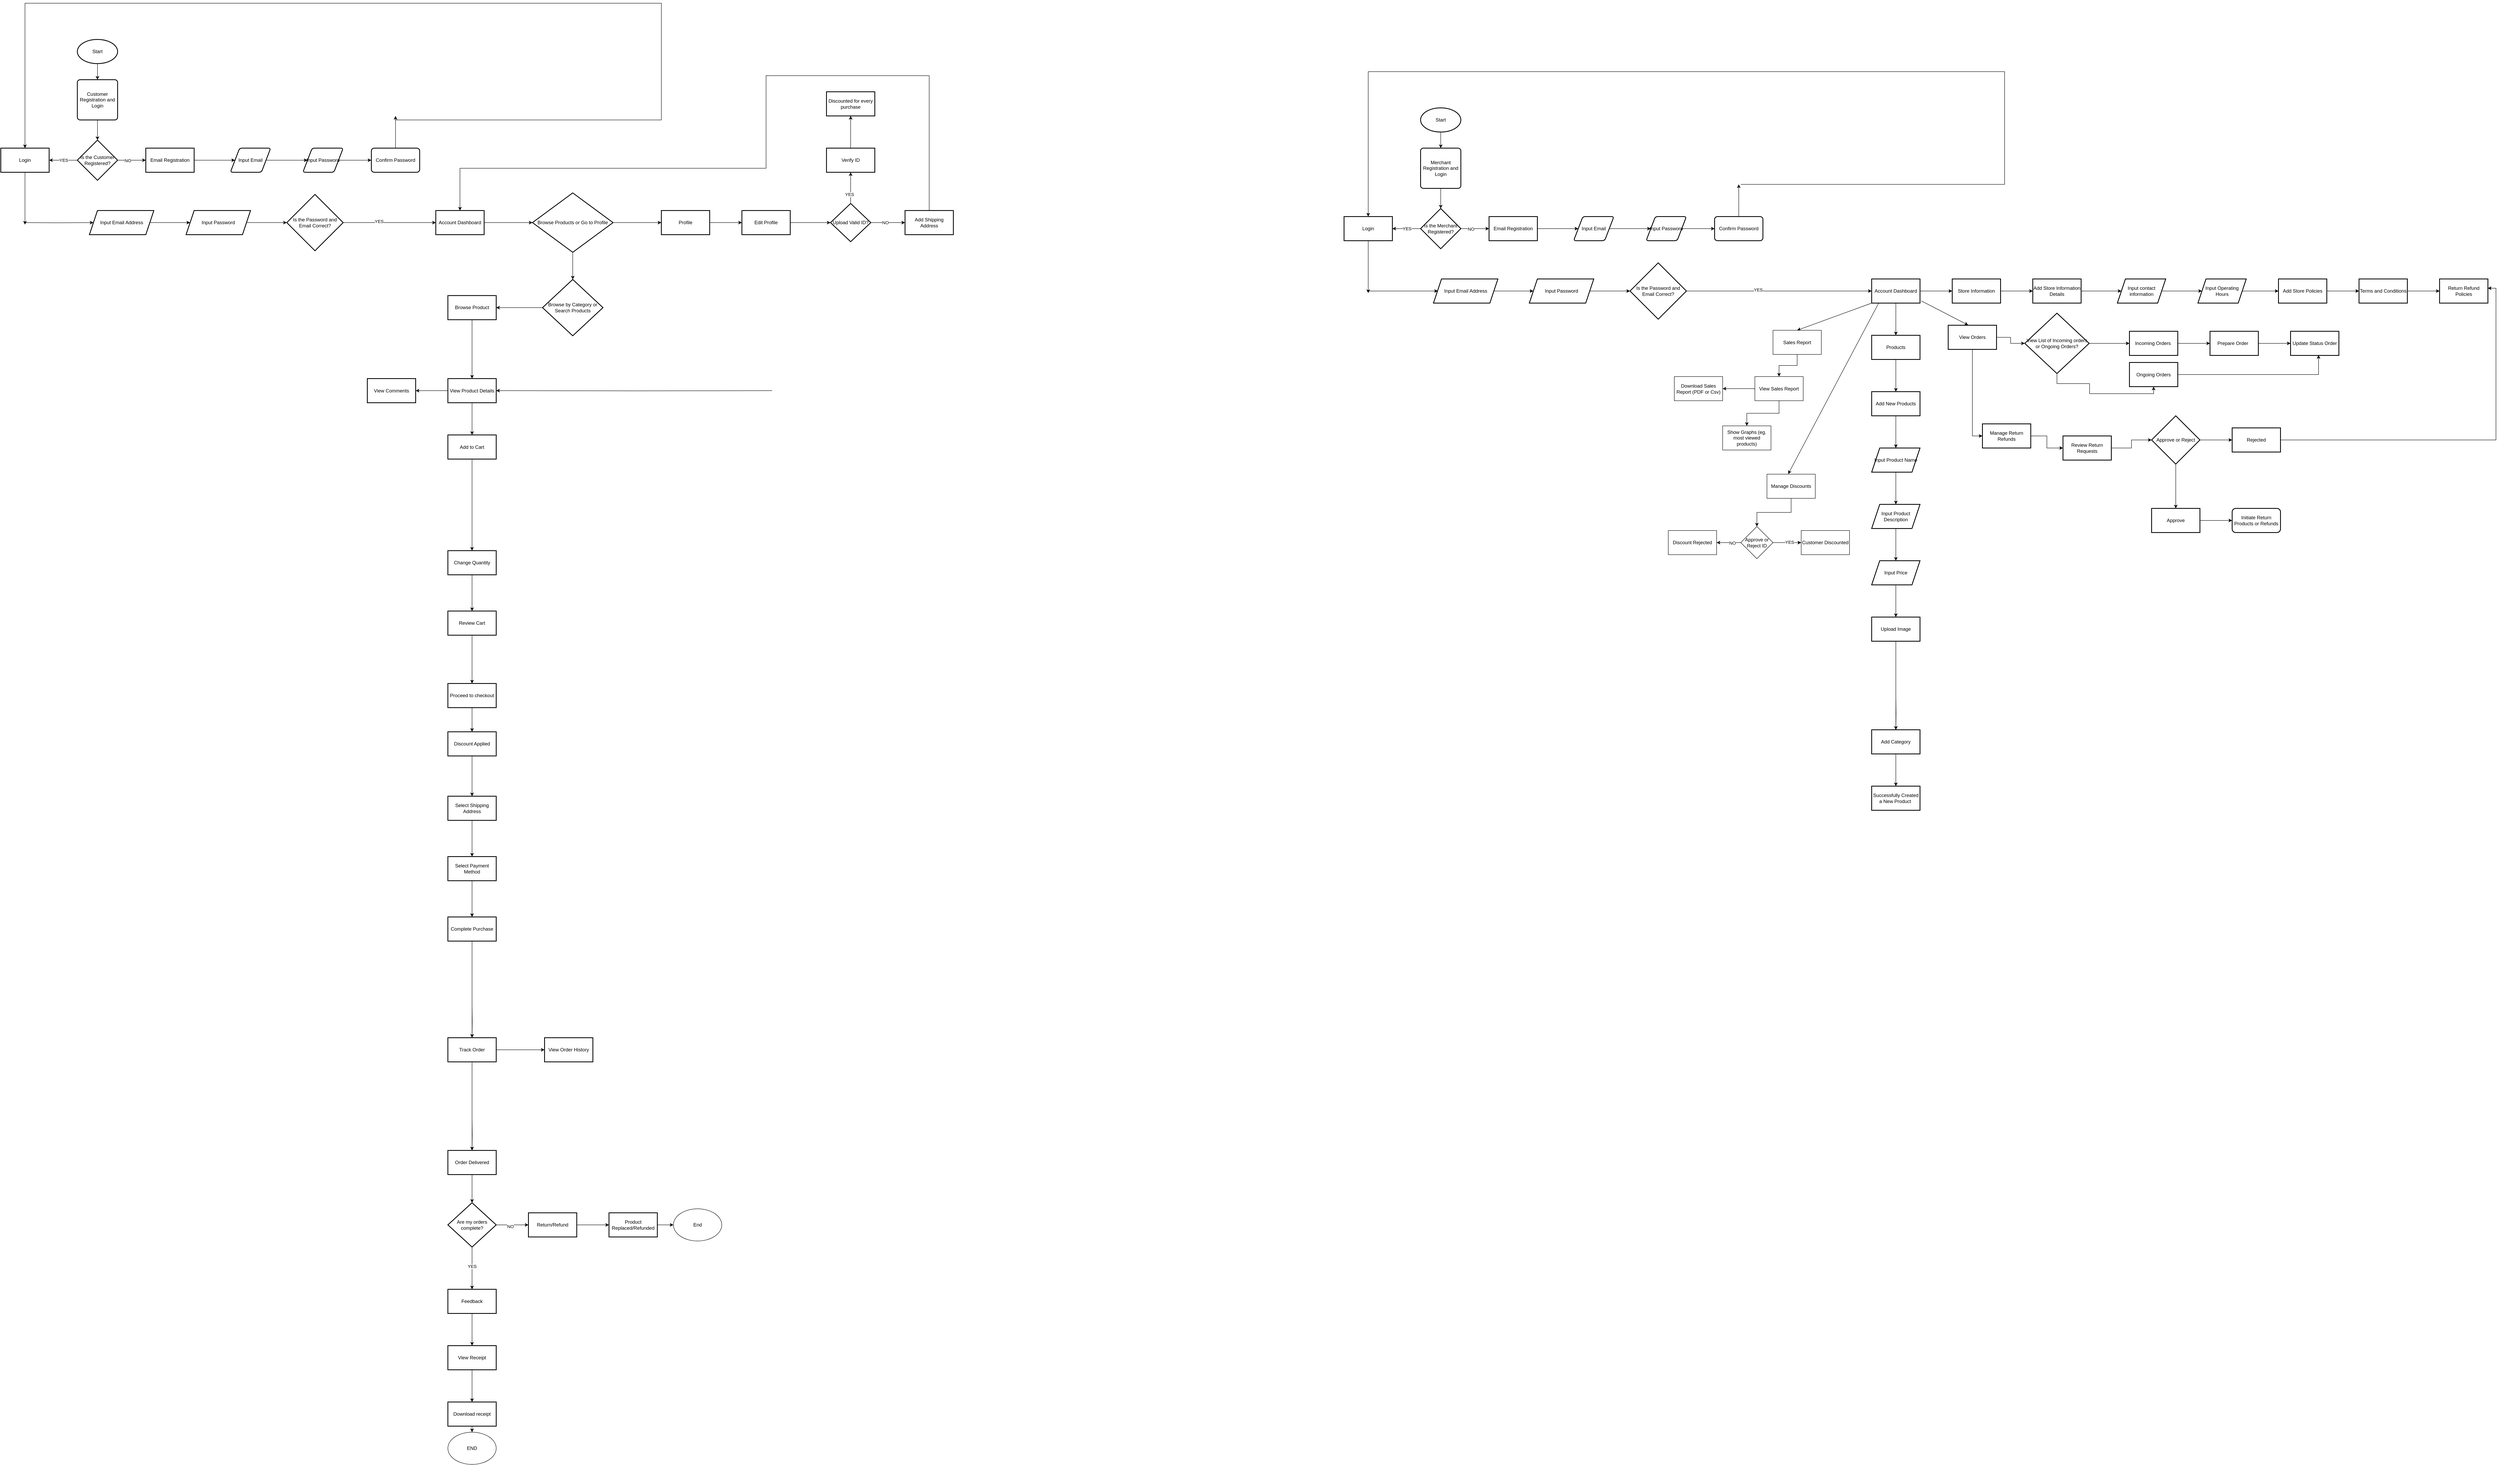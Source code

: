 <mxfile>
    <diagram name="Page-1" id="QvhmWDUnzijZAXbM7_TB">
        <mxGraphModel dx="704" dy="491" grid="1" gridSize="10" guides="1" tooltips="1" connect="1" arrows="1" fold="1" page="1" pageScale="1" pageWidth="850" pageHeight="1100" math="0" shadow="0">
            <root>
                <mxCell id="0"/>
                <mxCell id="1" parent="0"/>
                <mxCell id="vFlg7M4hYeE5aYaz60vm-236" value="Start" style="strokeWidth=2;html=1;shape=mxgraph.flowchart.start_1;whiteSpace=wrap;" parent="1" vertex="1">
                    <mxGeometry x="370" y="220" width="100" height="60" as="geometry"/>
                </mxCell>
                <mxCell id="vFlg7M4hYeE5aYaz60vm-237" value="" style="endArrow=classic;html=1;rounded=0;exitX=0.5;exitY=1;exitDx=0;exitDy=0;exitPerimeter=0;entryX=0.5;entryY=0;entryDx=0;entryDy=0;" parent="1" source="vFlg7M4hYeE5aYaz60vm-236" target="vFlg7M4hYeE5aYaz60vm-239" edge="1">
                    <mxGeometry width="50" height="50" relative="1" as="geometry">
                        <mxPoint x="400" y="370" as="sourcePoint"/>
                        <mxPoint x="420" y="320" as="targetPoint"/>
                    </mxGeometry>
                </mxCell>
                <mxCell id="vFlg7M4hYeE5aYaz60vm-238" style="edgeStyle=orthogonalEdgeStyle;rounded=0;orthogonalLoop=1;jettySize=auto;html=1;exitX=0.5;exitY=1;exitDx=0;exitDy=0;" parent="1" source="vFlg7M4hYeE5aYaz60vm-239" target="vFlg7M4hYeE5aYaz60vm-244" edge="1">
                    <mxGeometry relative="1" as="geometry">
                        <mxPoint x="420.258" y="480" as="targetPoint"/>
                    </mxGeometry>
                </mxCell>
                <mxCell id="vFlg7M4hYeE5aYaz60vm-239" value="Customer Registration and Login" style="rounded=1;whiteSpace=wrap;html=1;absoluteArcSize=1;arcSize=14;strokeWidth=2;" parent="1" vertex="1">
                    <mxGeometry x="370" y="320" width="100" height="100" as="geometry"/>
                </mxCell>
                <mxCell id="vFlg7M4hYeE5aYaz60vm-240" value="" style="edgeStyle=orthogonalEdgeStyle;rounded=0;orthogonalLoop=1;jettySize=auto;html=1;" parent="1" source="vFlg7M4hYeE5aYaz60vm-244" target="vFlg7M4hYeE5aYaz60vm-246" edge="1">
                    <mxGeometry relative="1" as="geometry"/>
                </mxCell>
                <mxCell id="vFlg7M4hYeE5aYaz60vm-241" value="NO" style="edgeLabel;html=1;align=center;verticalAlign=middle;resizable=0;points=[];" parent="vFlg7M4hYeE5aYaz60vm-240" vertex="1" connectable="0">
                    <mxGeometry x="-0.282" y="-1" relative="1" as="geometry">
                        <mxPoint as="offset"/>
                    </mxGeometry>
                </mxCell>
                <mxCell id="vFlg7M4hYeE5aYaz60vm-242" value="" style="edgeStyle=orthogonalEdgeStyle;rounded=0;orthogonalLoop=1;jettySize=auto;html=1;" parent="1" source="vFlg7M4hYeE5aYaz60vm-244" target="vFlg7M4hYeE5aYaz60vm-260" edge="1">
                    <mxGeometry relative="1" as="geometry"/>
                </mxCell>
                <mxCell id="vFlg7M4hYeE5aYaz60vm-243" value="YES" style="edgeLabel;html=1;align=center;verticalAlign=middle;resizable=0;points=[];" parent="vFlg7M4hYeE5aYaz60vm-242" vertex="1" connectable="0">
                    <mxGeometry x="-0.011" relative="1" as="geometry">
                        <mxPoint as="offset"/>
                    </mxGeometry>
                </mxCell>
                <mxCell id="vFlg7M4hYeE5aYaz60vm-244" value="Is the Customer Registered?" style="strokeWidth=2;html=1;shape=mxgraph.flowchart.decision;whiteSpace=wrap;" parent="1" vertex="1">
                    <mxGeometry x="369.998" y="470" width="100" height="100" as="geometry"/>
                </mxCell>
                <mxCell id="vFlg7M4hYeE5aYaz60vm-245" style="edgeStyle=orthogonalEdgeStyle;rounded=0;orthogonalLoop=1;jettySize=auto;html=1;" parent="1" source="vFlg7M4hYeE5aYaz60vm-246" target="vFlg7M4hYeE5aYaz60vm-248" edge="1">
                    <mxGeometry relative="1" as="geometry">
                        <mxPoint x="710" y="520" as="targetPoint"/>
                    </mxGeometry>
                </mxCell>
                <mxCell id="vFlg7M4hYeE5aYaz60vm-246" value="Email Registration" style="whiteSpace=wrap;html=1;strokeWidth=2;" parent="1" vertex="1">
                    <mxGeometry x="539.998" y="490" width="120" height="60" as="geometry"/>
                </mxCell>
                <mxCell id="vFlg7M4hYeE5aYaz60vm-247" value="" style="edgeStyle=orthogonalEdgeStyle;rounded=0;orthogonalLoop=1;jettySize=auto;html=1;" parent="1" source="vFlg7M4hYeE5aYaz60vm-248" target="vFlg7M4hYeE5aYaz60vm-250" edge="1">
                    <mxGeometry relative="1" as="geometry"/>
                </mxCell>
                <mxCell id="vFlg7M4hYeE5aYaz60vm-248" value="Input Email" style="shape=parallelogram;html=1;strokeWidth=2;perimeter=parallelogramPerimeter;whiteSpace=wrap;rounded=1;arcSize=12;size=0.23;" parent="1" vertex="1">
                    <mxGeometry x="750" y="490" width="100" height="60" as="geometry"/>
                </mxCell>
                <mxCell id="vFlg7M4hYeE5aYaz60vm-249" value="" style="edgeStyle=orthogonalEdgeStyle;rounded=0;orthogonalLoop=1;jettySize=auto;html=1;" parent="1" source="vFlg7M4hYeE5aYaz60vm-250" target="vFlg7M4hYeE5aYaz60vm-252" edge="1">
                    <mxGeometry relative="1" as="geometry"/>
                </mxCell>
                <mxCell id="vFlg7M4hYeE5aYaz60vm-250" value="Input Password" style="shape=parallelogram;html=1;strokeWidth=2;perimeter=parallelogramPerimeter;whiteSpace=wrap;rounded=1;arcSize=12;size=0.23;" parent="1" vertex="1">
                    <mxGeometry x="930" y="490" width="100" height="60" as="geometry"/>
                </mxCell>
                <mxCell id="vFlg7M4hYeE5aYaz60vm-251" value="" style="edgeStyle=orthogonalEdgeStyle;rounded=0;orthogonalLoop=1;jettySize=auto;html=1;" parent="1" source="vFlg7M4hYeE5aYaz60vm-252" edge="1">
                    <mxGeometry relative="1" as="geometry">
                        <mxPoint x="1160" y="410" as="targetPoint"/>
                    </mxGeometry>
                </mxCell>
                <mxCell id="vFlg7M4hYeE5aYaz60vm-252" value="Confirm Password" style="whiteSpace=wrap;html=1;strokeWidth=2;rounded=1;arcSize=12;" parent="1" vertex="1">
                    <mxGeometry x="1100" y="490" width="120" height="60" as="geometry"/>
                </mxCell>
                <mxCell id="vFlg7M4hYeE5aYaz60vm-253" value="" style="edgeStyle=orthogonalEdgeStyle;rounded=0;orthogonalLoop=1;jettySize=auto;html=1;" parent="1" target="vFlg7M4hYeE5aYaz60vm-256" edge="1">
                    <mxGeometry relative="1" as="geometry">
                        <mxPoint x="1220" y="380" as="sourcePoint"/>
                    </mxGeometry>
                </mxCell>
                <mxCell id="vFlg7M4hYeE5aYaz60vm-255" value="" style="edgeStyle=orthogonalEdgeStyle;rounded=0;orthogonalLoop=1;jettySize=auto;html=1;" parent="1" target="vFlg7M4hYeE5aYaz60vm-258" edge="1">
                    <mxGeometry relative="1" as="geometry">
                        <mxPoint x="1420" y="380" as="sourcePoint"/>
                    </mxGeometry>
                </mxCell>
                <mxCell id="vFlg7M4hYeE5aYaz60vm-257" value="" style="edgeStyle=orthogonalEdgeStyle;rounded=0;orthogonalLoop=1;jettySize=auto;html=1;" parent="1" target="vFlg7M4hYeE5aYaz60vm-262" edge="1">
                    <mxGeometry relative="1" as="geometry">
                        <mxPoint x="1650" y="380" as="sourcePoint"/>
                    </mxGeometry>
                </mxCell>
                <mxCell id="vFlg7M4hYeE5aYaz60vm-259" value="" style="edgeStyle=orthogonalEdgeStyle;rounded=0;orthogonalLoop=1;jettySize=auto;html=1;" parent="1" source="vFlg7M4hYeE5aYaz60vm-260" edge="1">
                    <mxGeometry relative="1" as="geometry">
                        <mxPoint x="240" y="680" as="targetPoint"/>
                    </mxGeometry>
                </mxCell>
                <mxCell id="vFlg7M4hYeE5aYaz60vm-260" value="Login" style="whiteSpace=wrap;html=1;strokeWidth=2;" parent="1" vertex="1">
                    <mxGeometry x="179.998" y="490" width="120" height="60" as="geometry"/>
                </mxCell>
                <mxCell id="vFlg7M4hYeE5aYaz60vm-261" style="edgeStyle=orthogonalEdgeStyle;rounded=0;orthogonalLoop=1;jettySize=auto;html=1;" parent="1" target="vFlg7M4hYeE5aYaz60vm-260" edge="1">
                    <mxGeometry relative="1" as="geometry">
                        <Array as="points">
                            <mxPoint x="1820" y="130"/>
                            <mxPoint x="240" y="130"/>
                        </Array>
                        <mxPoint x="1160" y="420" as="sourcePoint"/>
                    </mxGeometry>
                </mxCell>
                <mxCell id="vFlg7M4hYeE5aYaz60vm-263" value="" style="edgeStyle=orthogonalEdgeStyle;rounded=0;orthogonalLoop=1;jettySize=auto;html=1;" parent="1" target="vFlg7M4hYeE5aYaz60vm-269" edge="1">
                    <mxGeometry relative="1" as="geometry">
                        <mxPoint x="240" y="675" as="sourcePoint"/>
                    </mxGeometry>
                </mxCell>
                <mxCell id="vFlg7M4hYeE5aYaz60vm-268" value="" style="edgeStyle=orthogonalEdgeStyle;rounded=0;orthogonalLoop=1;jettySize=auto;html=1;" parent="1" source="vFlg7M4hYeE5aYaz60vm-269" target="vFlg7M4hYeE5aYaz60vm-271" edge="1">
                    <mxGeometry relative="1" as="geometry"/>
                </mxCell>
                <mxCell id="vFlg7M4hYeE5aYaz60vm-269" value="Input Email Address" style="shape=parallelogram;perimeter=parallelogramPerimeter;whiteSpace=wrap;html=1;fixedSize=1;strokeWidth=2;" parent="1" vertex="1">
                    <mxGeometry x="400" y="645" width="160" height="60" as="geometry"/>
                </mxCell>
                <mxCell id="vFlg7M4hYeE5aYaz60vm-270" value="" style="edgeStyle=orthogonalEdgeStyle;rounded=0;orthogonalLoop=1;jettySize=auto;html=1;" parent="1" source="vFlg7M4hYeE5aYaz60vm-271" target="vFlg7M4hYeE5aYaz60vm-276" edge="1">
                    <mxGeometry relative="1" as="geometry"/>
                </mxCell>
                <mxCell id="vFlg7M4hYeE5aYaz60vm-271" value="Input Password" style="shape=parallelogram;perimeter=parallelogramPerimeter;whiteSpace=wrap;html=1;fixedSize=1;strokeWidth=2;" parent="1" vertex="1">
                    <mxGeometry x="640" y="645" width="160" height="60" as="geometry"/>
                </mxCell>
                <mxCell id="vFlg7M4hYeE5aYaz60vm-272" value="" style="edgeStyle=orthogonalEdgeStyle;rounded=0;orthogonalLoop=1;jettySize=auto;html=1;" parent="1" source="vFlg7M4hYeE5aYaz60vm-276" target="vFlg7M4hYeE5aYaz60vm-278" edge="1">
                    <mxGeometry relative="1" as="geometry"/>
                </mxCell>
                <mxCell id="vFlg7M4hYeE5aYaz60vm-273" value="YES" style="edgeLabel;html=1;align=center;verticalAlign=middle;resizable=0;points=[];" parent="vFlg7M4hYeE5aYaz60vm-272" vertex="1" connectable="0">
                    <mxGeometry x="-0.227" y="3" relative="1" as="geometry">
                        <mxPoint as="offset"/>
                    </mxGeometry>
                </mxCell>
                <mxCell id="vFlg7M4hYeE5aYaz60vm-276" value="Is the Password and Email Correct?" style="rhombus;whiteSpace=wrap;html=1;strokeWidth=2;" parent="1" vertex="1">
                    <mxGeometry x="890" y="605" width="140" height="140" as="geometry"/>
                </mxCell>
                <mxCell id="vFlg7M4hYeE5aYaz60vm-277" value="" style="edgeStyle=orthogonalEdgeStyle;rounded=0;orthogonalLoop=1;jettySize=auto;html=1;" parent="1" source="vFlg7M4hYeE5aYaz60vm-278" target="vFlg7M4hYeE5aYaz60vm-297" edge="1">
                    <mxGeometry relative="1" as="geometry"/>
                </mxCell>
                <mxCell id="vFlg7M4hYeE5aYaz60vm-278" value="Account Dashboard" style="whiteSpace=wrap;html=1;strokeWidth=2;" parent="1" vertex="1">
                    <mxGeometry x="1260" y="645" width="120" height="60" as="geometry"/>
                </mxCell>
                <mxCell id="vFlg7M4hYeE5aYaz60vm-295" value="" style="edgeStyle=orthogonalEdgeStyle;rounded=0;orthogonalLoop=1;jettySize=auto;html=1;" parent="1" source="vFlg7M4hYeE5aYaz60vm-297" target="vFlg7M4hYeE5aYaz60vm-299" edge="1">
                    <mxGeometry relative="1" as="geometry"/>
                </mxCell>
                <mxCell id="vFlg7M4hYeE5aYaz60vm-296" value="" style="edgeStyle=orthogonalEdgeStyle;rounded=0;orthogonalLoop=1;jettySize=auto;html=1;" parent="1" source="vFlg7M4hYeE5aYaz60vm-297" target="vFlg7M4hYeE5aYaz60vm-305" edge="1">
                    <mxGeometry relative="1" as="geometry"/>
                </mxCell>
                <mxCell id="vFlg7M4hYeE5aYaz60vm-297" value="Browse Products or Go to Profile" style="rhombus;whiteSpace=wrap;html=1;strokeWidth=2;" parent="1" vertex="1">
                    <mxGeometry x="1500" y="601.25" width="200" height="147.5" as="geometry"/>
                </mxCell>
                <mxCell id="vFlg7M4hYeE5aYaz60vm-298" value="" style="edgeStyle=orthogonalEdgeStyle;rounded=0;orthogonalLoop=1;jettySize=auto;html=1;" parent="1" source="vFlg7M4hYeE5aYaz60vm-299" target="vFlg7M4hYeE5aYaz60vm-302" edge="1">
                    <mxGeometry relative="1" as="geometry"/>
                </mxCell>
                <mxCell id="vFlg7M4hYeE5aYaz60vm-299" value="Profile" style="whiteSpace=wrap;html=1;strokeWidth=2;" parent="1" vertex="1">
                    <mxGeometry x="1820" y="645" width="120" height="60" as="geometry"/>
                </mxCell>
                <mxCell id="vFlg7M4hYeE5aYaz60vm-300" style="edgeStyle=orthogonalEdgeStyle;rounded=0;orthogonalLoop=1;jettySize=auto;html=1;exitX=0.5;exitY=0;exitDx=0;exitDy=0;" parent="1" source="vFlg7M4hYeE5aYaz60vm-343" target="vFlg7M4hYeE5aYaz60vm-278" edge="1">
                    <mxGeometry relative="1" as="geometry">
                        <mxPoint x="2360" y="330" as="sourcePoint"/>
                        <Array as="points">
                            <mxPoint x="2485" y="310"/>
                            <mxPoint x="2080" y="310"/>
                            <mxPoint x="2080" y="540"/>
                            <mxPoint x="1320" y="540"/>
                        </Array>
                    </mxGeometry>
                </mxCell>
                <mxCell id="vFlg7M4hYeE5aYaz60vm-301" value="" style="edgeStyle=orthogonalEdgeStyle;rounded=0;orthogonalLoop=1;jettySize=auto;html=1;" parent="1" source="vFlg7M4hYeE5aYaz60vm-302" target="vFlg7M4hYeE5aYaz60vm-338" edge="1">
                    <mxGeometry relative="1" as="geometry"/>
                </mxCell>
                <mxCell id="vFlg7M4hYeE5aYaz60vm-302" value="Edit Profile" style="whiteSpace=wrap;html=1;strokeWidth=2;" parent="1" vertex="1">
                    <mxGeometry x="2020" y="645" width="120" height="60" as="geometry"/>
                </mxCell>
                <mxCell id="vFlg7M4hYeE5aYaz60vm-303" value="" style="edgeStyle=orthogonalEdgeStyle;rounded=0;orthogonalLoop=1;jettySize=auto;html=1;" parent="1" source="vFlg7M4hYeE5aYaz60vm-305" target="vFlg7M4hYeE5aYaz60vm-307" edge="1">
                    <mxGeometry relative="1" as="geometry"/>
                </mxCell>
                <mxCell id="vFlg7M4hYeE5aYaz60vm-305" value="Browse by Category or Search Products" style="rhombus;whiteSpace=wrap;html=1;strokeWidth=2;" parent="1" vertex="1">
                    <mxGeometry x="1525" y="816.25" width="150" height="140" as="geometry"/>
                </mxCell>
                <mxCell id="vFlg7M4hYeE5aYaz60vm-306" value="" style="edgeStyle=orthogonalEdgeStyle;rounded=0;orthogonalLoop=1;jettySize=auto;html=1;" parent="1" source="vFlg7M4hYeE5aYaz60vm-307" target="vFlg7M4hYeE5aYaz60vm-310" edge="1">
                    <mxGeometry relative="1" as="geometry"/>
                </mxCell>
                <mxCell id="vFlg7M4hYeE5aYaz60vm-307" value="Browse Product" style="whiteSpace=wrap;html=1;strokeWidth=2;" parent="1" vertex="1">
                    <mxGeometry x="1290" y="856.25" width="120" height="60" as="geometry"/>
                </mxCell>
                <mxCell id="vFlg7M4hYeE5aYaz60vm-308" value="" style="edgeStyle=orthogonalEdgeStyle;rounded=0;orthogonalLoop=1;jettySize=auto;html=1;" parent="1" source="vFlg7M4hYeE5aYaz60vm-310" target="vFlg7M4hYeE5aYaz60vm-319" edge="1">
                    <mxGeometry relative="1" as="geometry"/>
                </mxCell>
                <mxCell id="vFlg7M4hYeE5aYaz60vm-309" value="" style="edgeStyle=orthogonalEdgeStyle;rounded=0;orthogonalLoop=1;jettySize=auto;html=1;" parent="1" source="vFlg7M4hYeE5aYaz60vm-310" target="vFlg7M4hYeE5aYaz60vm-321" edge="1">
                    <mxGeometry relative="1" as="geometry"/>
                </mxCell>
                <mxCell id="vFlg7M4hYeE5aYaz60vm-310" value="View Product Details" style="whiteSpace=wrap;html=1;strokeWidth=2;" parent="1" vertex="1">
                    <mxGeometry x="1290" y="1062.51" width="120" height="60" as="geometry"/>
                </mxCell>
                <mxCell id="vFlg7M4hYeE5aYaz60vm-316" style="edgeStyle=orthogonalEdgeStyle;rounded=0;orthogonalLoop=1;jettySize=auto;html=1;" parent="1" target="vFlg7M4hYeE5aYaz60vm-310" edge="1">
                    <mxGeometry relative="1" as="geometry">
                        <mxPoint x="2095" y="1092.505" as="sourcePoint"/>
                    </mxGeometry>
                </mxCell>
                <mxCell id="vFlg7M4hYeE5aYaz60vm-319" value="View Comments" style="whiteSpace=wrap;html=1;strokeWidth=2;" parent="1" vertex="1">
                    <mxGeometry x="1090" y="1062.51" width="120" height="60" as="geometry"/>
                </mxCell>
                <mxCell id="vFlg7M4hYeE5aYaz60vm-320" value="" style="edgeStyle=orthogonalEdgeStyle;rounded=0;orthogonalLoop=1;jettySize=auto;html=1;entryX=0.5;entryY=0;entryDx=0;entryDy=0;" parent="1" source="vFlg7M4hYeE5aYaz60vm-321" target="vFlg7M4hYeE5aYaz60vm-325" edge="1">
                    <mxGeometry relative="1" as="geometry">
                        <mxPoint x="1350" y="1342.51" as="targetPoint"/>
                    </mxGeometry>
                </mxCell>
                <mxCell id="vFlg7M4hYeE5aYaz60vm-321" value="Add to Cart" style="whiteSpace=wrap;html=1;strokeWidth=2;" parent="1" vertex="1">
                    <mxGeometry x="1290" y="1202.51" width="120" height="60" as="geometry"/>
                </mxCell>
                <mxCell id="vFlg7M4hYeE5aYaz60vm-324" value="" style="edgeStyle=orthogonalEdgeStyle;rounded=0;orthogonalLoop=1;jettySize=auto;html=1;" parent="1" source="vFlg7M4hYeE5aYaz60vm-325" target="vFlg7M4hYeE5aYaz60vm-327" edge="1">
                    <mxGeometry relative="1" as="geometry"/>
                </mxCell>
                <mxCell id="vFlg7M4hYeE5aYaz60vm-325" value="Change Quantity" style="whiteSpace=wrap;html=1;strokeWidth=2;" parent="1" vertex="1">
                    <mxGeometry x="1290" y="1490" width="120" height="60" as="geometry"/>
                </mxCell>
                <mxCell id="vFlg7M4hYeE5aYaz60vm-326" value="" style="edgeStyle=orthogonalEdgeStyle;rounded=0;orthogonalLoop=1;jettySize=auto;html=1;" parent="1" source="vFlg7M4hYeE5aYaz60vm-327" target="vFlg7M4hYeE5aYaz60vm-329" edge="1">
                    <mxGeometry relative="1" as="geometry"/>
                </mxCell>
                <mxCell id="vFlg7M4hYeE5aYaz60vm-327" value="Review Cart" style="whiteSpace=wrap;html=1;strokeWidth=2;" parent="1" vertex="1">
                    <mxGeometry x="1290" y="1640" width="120" height="60" as="geometry"/>
                </mxCell>
                <mxCell id="vFlg7M4hYeE5aYaz60vm-328" value="" style="edgeStyle=orthogonalEdgeStyle;rounded=0;orthogonalLoop=1;jettySize=auto;html=1;" parent="1" source="vFlg7M4hYeE5aYaz60vm-329" target="vFlg7M4hYeE5aYaz60vm-346" edge="1">
                    <mxGeometry relative="1" as="geometry"/>
                </mxCell>
                <mxCell id="vFlg7M4hYeE5aYaz60vm-329" value="Proceed to checkout" style="whiteSpace=wrap;html=1;strokeWidth=2;" parent="1" vertex="1">
                    <mxGeometry x="1290" y="1820" width="120" height="60" as="geometry"/>
                </mxCell>
                <mxCell id="vFlg7M4hYeE5aYaz60vm-330" value="" style="edgeStyle=orthogonalEdgeStyle;rounded=0;orthogonalLoop=1;jettySize=auto;html=1;" parent="1" source="vFlg7M4hYeE5aYaz60vm-331" target="vFlg7M4hYeE5aYaz60vm-333" edge="1">
                    <mxGeometry relative="1" as="geometry"/>
                </mxCell>
                <mxCell id="vFlg7M4hYeE5aYaz60vm-331" value="Select Shipping Address" style="whiteSpace=wrap;html=1;strokeWidth=2;" parent="1" vertex="1">
                    <mxGeometry x="1290" y="2100.005" width="120" height="60" as="geometry"/>
                </mxCell>
                <mxCell id="vFlg7M4hYeE5aYaz60vm-332" value="" style="edgeStyle=orthogonalEdgeStyle;rounded=0;orthogonalLoop=1;jettySize=auto;html=1;" parent="1" source="vFlg7M4hYeE5aYaz60vm-333" target="vFlg7M4hYeE5aYaz60vm-348" edge="1">
                    <mxGeometry relative="1" as="geometry"/>
                </mxCell>
                <mxCell id="vFlg7M4hYeE5aYaz60vm-333" value="Select Payment Method" style="whiteSpace=wrap;html=1;strokeWidth=2;" parent="1" vertex="1">
                    <mxGeometry x="1290" y="2250.005" width="120" height="60" as="geometry"/>
                </mxCell>
                <mxCell id="vFlg7M4hYeE5aYaz60vm-334" value="" style="edgeStyle=orthogonalEdgeStyle;rounded=0;orthogonalLoop=1;jettySize=auto;html=1;" parent="1" source="vFlg7M4hYeE5aYaz60vm-338" target="vFlg7M4hYeE5aYaz60vm-340" edge="1">
                    <mxGeometry relative="1" as="geometry"/>
                </mxCell>
                <mxCell id="vFlg7M4hYeE5aYaz60vm-335" value="YES" style="edgeLabel;html=1;align=center;verticalAlign=middle;resizable=0;points=[];" parent="vFlg7M4hYeE5aYaz60vm-334" vertex="1" connectable="0">
                    <mxGeometry x="-0.406" y="3" relative="1" as="geometry">
                        <mxPoint as="offset"/>
                    </mxGeometry>
                </mxCell>
                <mxCell id="vFlg7M4hYeE5aYaz60vm-336" value="" style="edgeStyle=orthogonalEdgeStyle;rounded=0;orthogonalLoop=1;jettySize=auto;html=1;" parent="1" source="vFlg7M4hYeE5aYaz60vm-338" target="vFlg7M4hYeE5aYaz60vm-343" edge="1">
                    <mxGeometry relative="1" as="geometry"/>
                </mxCell>
                <mxCell id="vFlg7M4hYeE5aYaz60vm-337" value="NO" style="edgeLabel;html=1;align=center;verticalAlign=middle;resizable=0;points=[];" parent="vFlg7M4hYeE5aYaz60vm-336" vertex="1" connectable="0">
                    <mxGeometry x="-0.157" relative="1" as="geometry">
                        <mxPoint as="offset"/>
                    </mxGeometry>
                </mxCell>
                <mxCell id="vFlg7M4hYeE5aYaz60vm-338" value="Upload Valid ID?" style="rhombus;whiteSpace=wrap;html=1;strokeWidth=2;" parent="1" vertex="1">
                    <mxGeometry x="2240" y="627.5" width="100" height="95" as="geometry"/>
                </mxCell>
                <mxCell id="vFlg7M4hYeE5aYaz60vm-339" value="" style="edgeStyle=orthogonalEdgeStyle;rounded=0;orthogonalLoop=1;jettySize=auto;html=1;" parent="1" source="vFlg7M4hYeE5aYaz60vm-340" target="vFlg7M4hYeE5aYaz60vm-341" edge="1">
                    <mxGeometry relative="1" as="geometry"/>
                </mxCell>
                <mxCell id="vFlg7M4hYeE5aYaz60vm-340" value="Verify ID" style="whiteSpace=wrap;html=1;strokeWidth=2;" parent="1" vertex="1">
                    <mxGeometry x="2230" y="490" width="120" height="60" as="geometry"/>
                </mxCell>
                <mxCell id="vFlg7M4hYeE5aYaz60vm-341" value="Discounted for every purchase" style="whiteSpace=wrap;html=1;strokeWidth=2;" parent="1" vertex="1">
                    <mxGeometry x="2230" y="350" width="120" height="60" as="geometry"/>
                </mxCell>
                <mxCell id="vFlg7M4hYeE5aYaz60vm-343" value="Add Shipping Address" style="whiteSpace=wrap;html=1;strokeWidth=2;" parent="1" vertex="1">
                    <mxGeometry x="2425" y="645" width="120" height="60" as="geometry"/>
                </mxCell>
                <mxCell id="vFlg7M4hYeE5aYaz60vm-345" style="edgeStyle=orthogonalEdgeStyle;rounded=0;orthogonalLoop=1;jettySize=auto;html=1;" parent="1" source="vFlg7M4hYeE5aYaz60vm-346" target="vFlg7M4hYeE5aYaz60vm-331" edge="1">
                    <mxGeometry relative="1" as="geometry"/>
                </mxCell>
                <mxCell id="vFlg7M4hYeE5aYaz60vm-346" value="Discount Applied" style="whiteSpace=wrap;html=1;strokeWidth=2;" parent="1" vertex="1">
                    <mxGeometry x="1290" y="1940" width="120" height="60" as="geometry"/>
                </mxCell>
                <mxCell id="vFlg7M4hYeE5aYaz60vm-347" value="" style="edgeStyle=orthogonalEdgeStyle;rounded=0;orthogonalLoop=1;jettySize=auto;html=1;" parent="1" source="vFlg7M4hYeE5aYaz60vm-348" edge="1">
                    <mxGeometry relative="1" as="geometry">
                        <mxPoint x="1350" y="2700" as="targetPoint"/>
                    </mxGeometry>
                </mxCell>
                <mxCell id="vFlg7M4hYeE5aYaz60vm-348" value="Complete Purchase" style="whiteSpace=wrap;html=1;strokeWidth=2;" parent="1" vertex="1">
                    <mxGeometry x="1290" y="2399.995" width="120" height="60" as="geometry"/>
                </mxCell>
                <mxCell id="vFlg7M4hYeE5aYaz60vm-349" value="" style="edgeStyle=orthogonalEdgeStyle;rounded=0;orthogonalLoop=1;jettySize=auto;html=1;" parent="1" target="vFlg7M4hYeE5aYaz60vm-353" edge="1">
                    <mxGeometry relative="1" as="geometry">
                        <mxPoint x="1350" y="2620.005" as="sourcePoint"/>
                    </mxGeometry>
                </mxCell>
                <mxCell id="vFlg7M4hYeE5aYaz60vm-351" value="" style="edgeStyle=orthogonalEdgeStyle;rounded=0;orthogonalLoop=1;jettySize=auto;html=1;" parent="1" source="vFlg7M4hYeE5aYaz60vm-353" edge="1">
                    <mxGeometry relative="1" as="geometry">
                        <mxPoint x="1350" y="2980" as="targetPoint"/>
                    </mxGeometry>
                </mxCell>
                <mxCell id="vFlg7M4hYeE5aYaz60vm-352" value="" style="edgeStyle=orthogonalEdgeStyle;rounded=0;orthogonalLoop=1;jettySize=auto;html=1;" parent="1" source="vFlg7M4hYeE5aYaz60vm-353" target="vFlg7M4hYeE5aYaz60vm-356" edge="1">
                    <mxGeometry relative="1" as="geometry"/>
                </mxCell>
                <mxCell id="vFlg7M4hYeE5aYaz60vm-353" value="Track Order" style="whiteSpace=wrap;html=1;strokeWidth=2;" parent="1" vertex="1">
                    <mxGeometry x="1290" y="2700.005" width="120" height="60" as="geometry"/>
                </mxCell>
                <mxCell id="vFlg7M4hYeE5aYaz60vm-354" value="" style="edgeStyle=orthogonalEdgeStyle;rounded=0;orthogonalLoop=1;jettySize=auto;html=1;" parent="1" target="vFlg7M4hYeE5aYaz60vm-358" edge="1">
                    <mxGeometry relative="1" as="geometry">
                        <mxPoint x="1350" y="2900.005" as="sourcePoint"/>
                    </mxGeometry>
                </mxCell>
                <mxCell id="vFlg7M4hYeE5aYaz60vm-356" value="View Order History" style="whiteSpace=wrap;html=1;strokeWidth=2;" parent="1" vertex="1">
                    <mxGeometry x="1530" y="2700.005" width="120" height="60" as="geometry"/>
                </mxCell>
                <mxCell id="vFlg7M4hYeE5aYaz60vm-357" value="" style="edgeStyle=orthogonalEdgeStyle;rounded=0;orthogonalLoop=1;jettySize=auto;html=1;" parent="1" source="vFlg7M4hYeE5aYaz60vm-358" target="vFlg7M4hYeE5aYaz60vm-362" edge="1">
                    <mxGeometry relative="1" as="geometry"/>
                </mxCell>
                <mxCell id="vFlg7M4hYeE5aYaz60vm-358" value="Order Delivered" style="whiteSpace=wrap;html=1;strokeWidth=2;" parent="1" vertex="1">
                    <mxGeometry x="1290" y="2980.005" width="120" height="60" as="geometry"/>
                </mxCell>
                <mxCell id="vFlg7M4hYeE5aYaz60vm-359" value="" style="edgeStyle=orthogonalEdgeStyle;rounded=0;orthogonalLoop=1;jettySize=auto;html=1;" parent="1" source="vFlg7M4hYeE5aYaz60vm-362" target="vFlg7M4hYeE5aYaz60vm-364" edge="1">
                    <mxGeometry relative="1" as="geometry"/>
                </mxCell>
                <mxCell id="vFlg7M4hYeE5aYaz60vm-360" value="NO" style="edgeLabel;html=1;align=center;verticalAlign=middle;resizable=0;points=[];" parent="vFlg7M4hYeE5aYaz60vm-359" vertex="1" connectable="0">
                    <mxGeometry x="-0.142" y="-4" relative="1" as="geometry">
                        <mxPoint as="offset"/>
                    </mxGeometry>
                </mxCell>
                <mxCell id="vFlg7M4hYeE5aYaz60vm-361" value="" style="edgeStyle=orthogonalEdgeStyle;rounded=0;orthogonalLoop=1;jettySize=auto;html=1;" parent="1" source="vFlg7M4hYeE5aYaz60vm-362" target="vFlg7M4hYeE5aYaz60vm-368" edge="1">
                    <mxGeometry relative="1" as="geometry"/>
                </mxCell>
                <mxCell id="EH66mAOIcxisVFtr9VtQ-3" value="YES" style="edgeLabel;html=1;align=center;verticalAlign=middle;resizable=0;points=[];" parent="vFlg7M4hYeE5aYaz60vm-361" vertex="1" connectable="0">
                    <mxGeometry x="-0.088" relative="1" as="geometry">
                        <mxPoint as="offset"/>
                    </mxGeometry>
                </mxCell>
                <mxCell id="vFlg7M4hYeE5aYaz60vm-362" value="Are my orders complete?" style="rhombus;whiteSpace=wrap;html=1;strokeWidth=2;" parent="1" vertex="1">
                    <mxGeometry x="1290" y="3110.01" width="120" height="109.99" as="geometry"/>
                </mxCell>
                <mxCell id="EH66mAOIcxisVFtr9VtQ-16" style="edgeStyle=orthogonalEdgeStyle;rounded=0;orthogonalLoop=1;jettySize=auto;html=1;" parent="1" source="vFlg7M4hYeE5aYaz60vm-364" target="EH66mAOIcxisVFtr9VtQ-10" edge="1">
                    <mxGeometry relative="1" as="geometry">
                        <mxPoint x="1660" y="3165.005" as="targetPoint"/>
                    </mxGeometry>
                </mxCell>
                <mxCell id="vFlg7M4hYeE5aYaz60vm-364" value="Return/Refund" style="whiteSpace=wrap;html=1;strokeWidth=2;" parent="1" vertex="1">
                    <mxGeometry x="1490" y="3135.005" width="120" height="60" as="geometry"/>
                </mxCell>
                <mxCell id="SZwT-4OidSpaLjLifyNR-2" value="" style="edgeStyle=orthogonalEdgeStyle;rounded=0;orthogonalLoop=1;jettySize=auto;html=1;" parent="1" source="vFlg7M4hYeE5aYaz60vm-368" target="SZwT-4OidSpaLjLifyNR-1" edge="1">
                    <mxGeometry relative="1" as="geometry"/>
                </mxCell>
                <mxCell id="vFlg7M4hYeE5aYaz60vm-368" value="Feedback" style="whiteSpace=wrap;html=1;strokeWidth=2;" parent="1" vertex="1">
                    <mxGeometry x="1290" y="3324.995" width="120" height="60" as="geometry"/>
                </mxCell>
                <mxCell id="vFlg7M4hYeE5aYaz60vm-620" value="Start" style="strokeWidth=2;html=1;shape=mxgraph.flowchart.start_1;whiteSpace=wrap;" parent="1" vertex="1">
                    <mxGeometry x="3705" y="390" width="100" height="60" as="geometry"/>
                </mxCell>
                <mxCell id="vFlg7M4hYeE5aYaz60vm-621" value="" style="endArrow=classic;html=1;rounded=0;exitX=0.5;exitY=1;exitDx=0;exitDy=0;exitPerimeter=0;entryX=0.5;entryY=0;entryDx=0;entryDy=0;" parent="1" source="vFlg7M4hYeE5aYaz60vm-620" target="vFlg7M4hYeE5aYaz60vm-623" edge="1">
                    <mxGeometry width="50" height="50" relative="1" as="geometry">
                        <mxPoint x="3735" y="540" as="sourcePoint"/>
                        <mxPoint x="3755" y="490" as="targetPoint"/>
                    </mxGeometry>
                </mxCell>
                <mxCell id="vFlg7M4hYeE5aYaz60vm-622" style="edgeStyle=orthogonalEdgeStyle;rounded=0;orthogonalLoop=1;jettySize=auto;html=1;exitX=0.5;exitY=1;exitDx=0;exitDy=0;" parent="1" source="vFlg7M4hYeE5aYaz60vm-623" target="vFlg7M4hYeE5aYaz60vm-628" edge="1">
                    <mxGeometry relative="1" as="geometry">
                        <mxPoint x="3755.258" y="650" as="targetPoint"/>
                    </mxGeometry>
                </mxCell>
                <mxCell id="vFlg7M4hYeE5aYaz60vm-623" value="Merchant Registration and Login" style="rounded=1;whiteSpace=wrap;html=1;absoluteArcSize=1;arcSize=14;strokeWidth=2;" parent="1" vertex="1">
                    <mxGeometry x="3705" y="490" width="100" height="100" as="geometry"/>
                </mxCell>
                <mxCell id="vFlg7M4hYeE5aYaz60vm-624" value="" style="edgeStyle=orthogonalEdgeStyle;rounded=0;orthogonalLoop=1;jettySize=auto;html=1;" parent="1" source="vFlg7M4hYeE5aYaz60vm-628" target="vFlg7M4hYeE5aYaz60vm-630" edge="1">
                    <mxGeometry relative="1" as="geometry"/>
                </mxCell>
                <mxCell id="vFlg7M4hYeE5aYaz60vm-625" value="NO" style="edgeLabel;html=1;align=center;verticalAlign=middle;resizable=0;points=[];" parent="vFlg7M4hYeE5aYaz60vm-624" vertex="1" connectable="0">
                    <mxGeometry x="-0.282" y="-1" relative="1" as="geometry">
                        <mxPoint as="offset"/>
                    </mxGeometry>
                </mxCell>
                <mxCell id="vFlg7M4hYeE5aYaz60vm-626" value="" style="edgeStyle=orthogonalEdgeStyle;rounded=0;orthogonalLoop=1;jettySize=auto;html=1;" parent="1" source="vFlg7M4hYeE5aYaz60vm-628" target="vFlg7M4hYeE5aYaz60vm-644" edge="1">
                    <mxGeometry relative="1" as="geometry"/>
                </mxCell>
                <mxCell id="vFlg7M4hYeE5aYaz60vm-627" value="YES" style="edgeLabel;html=1;align=center;verticalAlign=middle;resizable=0;points=[];" parent="vFlg7M4hYeE5aYaz60vm-626" vertex="1" connectable="0">
                    <mxGeometry x="-0.011" relative="1" as="geometry">
                        <mxPoint as="offset"/>
                    </mxGeometry>
                </mxCell>
                <mxCell id="vFlg7M4hYeE5aYaz60vm-628" value="Is the Merchant Registered?" style="strokeWidth=2;html=1;shape=mxgraph.flowchart.decision;whiteSpace=wrap;" parent="1" vertex="1">
                    <mxGeometry x="3704.998" y="640" width="100" height="100" as="geometry"/>
                </mxCell>
                <mxCell id="vFlg7M4hYeE5aYaz60vm-629" style="edgeStyle=orthogonalEdgeStyle;rounded=0;orthogonalLoop=1;jettySize=auto;html=1;" parent="1" source="vFlg7M4hYeE5aYaz60vm-630" target="vFlg7M4hYeE5aYaz60vm-632" edge="1">
                    <mxGeometry relative="1" as="geometry">
                        <mxPoint x="4045" y="690" as="targetPoint"/>
                    </mxGeometry>
                </mxCell>
                <mxCell id="vFlg7M4hYeE5aYaz60vm-630" value="Email Registration" style="whiteSpace=wrap;html=1;strokeWidth=2;" parent="1" vertex="1">
                    <mxGeometry x="3874.998" y="660" width="120" height="60" as="geometry"/>
                </mxCell>
                <mxCell id="vFlg7M4hYeE5aYaz60vm-631" value="" style="edgeStyle=orthogonalEdgeStyle;rounded=0;orthogonalLoop=1;jettySize=auto;html=1;" parent="1" source="vFlg7M4hYeE5aYaz60vm-632" target="vFlg7M4hYeE5aYaz60vm-634" edge="1">
                    <mxGeometry relative="1" as="geometry"/>
                </mxCell>
                <mxCell id="vFlg7M4hYeE5aYaz60vm-632" value="Input Email" style="shape=parallelogram;html=1;strokeWidth=2;perimeter=parallelogramPerimeter;whiteSpace=wrap;rounded=1;arcSize=12;size=0.23;" parent="1" vertex="1">
                    <mxGeometry x="4085" y="660" width="100" height="60" as="geometry"/>
                </mxCell>
                <mxCell id="vFlg7M4hYeE5aYaz60vm-633" value="" style="edgeStyle=orthogonalEdgeStyle;rounded=0;orthogonalLoop=1;jettySize=auto;html=1;" parent="1" source="vFlg7M4hYeE5aYaz60vm-634" target="vFlg7M4hYeE5aYaz60vm-636" edge="1">
                    <mxGeometry relative="1" as="geometry"/>
                </mxCell>
                <mxCell id="vFlg7M4hYeE5aYaz60vm-634" value="Input Password" style="shape=parallelogram;html=1;strokeWidth=2;perimeter=parallelogramPerimeter;whiteSpace=wrap;rounded=1;arcSize=12;size=0.23;" parent="1" vertex="1">
                    <mxGeometry x="4265" y="660" width="100" height="60" as="geometry"/>
                </mxCell>
                <mxCell id="vFlg7M4hYeE5aYaz60vm-635" value="" style="edgeStyle=orthogonalEdgeStyle;rounded=0;orthogonalLoop=1;jettySize=auto;html=1;" parent="1" source="vFlg7M4hYeE5aYaz60vm-636" edge="1">
                    <mxGeometry relative="1" as="geometry">
                        <mxPoint x="4495" y="580" as="targetPoint"/>
                    </mxGeometry>
                </mxCell>
                <mxCell id="vFlg7M4hYeE5aYaz60vm-636" value="Confirm Password" style="whiteSpace=wrap;html=1;strokeWidth=2;rounded=1;arcSize=12;" parent="1" vertex="1">
                    <mxGeometry x="4435" y="660" width="120" height="60" as="geometry"/>
                </mxCell>
                <mxCell id="vFlg7M4hYeE5aYaz60vm-637" value="" style="edgeStyle=orthogonalEdgeStyle;rounded=0;orthogonalLoop=1;jettySize=auto;html=1;" parent="1" target="vFlg7M4hYeE5aYaz60vm-640" edge="1">
                    <mxGeometry relative="1" as="geometry">
                        <mxPoint x="4555" y="550" as="sourcePoint"/>
                    </mxGeometry>
                </mxCell>
                <mxCell id="vFlg7M4hYeE5aYaz60vm-639" value="" style="edgeStyle=orthogonalEdgeStyle;rounded=0;orthogonalLoop=1;jettySize=auto;html=1;" parent="1" target="vFlg7M4hYeE5aYaz60vm-642" edge="1">
                    <mxGeometry relative="1" as="geometry">
                        <mxPoint x="4755" y="550" as="sourcePoint"/>
                    </mxGeometry>
                </mxCell>
                <mxCell id="vFlg7M4hYeE5aYaz60vm-641" value="" style="edgeStyle=orthogonalEdgeStyle;rounded=0;orthogonalLoop=1;jettySize=auto;html=1;" parent="1" target="vFlg7M4hYeE5aYaz60vm-646" edge="1">
                    <mxGeometry relative="1" as="geometry">
                        <mxPoint x="4985" y="550" as="sourcePoint"/>
                    </mxGeometry>
                </mxCell>
                <mxCell id="vFlg7M4hYeE5aYaz60vm-643" value="" style="edgeStyle=orthogonalEdgeStyle;rounded=0;orthogonalLoop=1;jettySize=auto;html=1;" parent="1" source="vFlg7M4hYeE5aYaz60vm-644" edge="1">
                    <mxGeometry relative="1" as="geometry">
                        <mxPoint x="3575" y="850" as="targetPoint"/>
                    </mxGeometry>
                </mxCell>
                <mxCell id="vFlg7M4hYeE5aYaz60vm-644" value="Login" style="whiteSpace=wrap;html=1;strokeWidth=2;" parent="1" vertex="1">
                    <mxGeometry x="3514.998" y="660" width="120" height="60" as="geometry"/>
                </mxCell>
                <mxCell id="vFlg7M4hYeE5aYaz60vm-645" style="edgeStyle=orthogonalEdgeStyle;rounded=0;orthogonalLoop=1;jettySize=auto;html=1;" parent="1" target="vFlg7M4hYeE5aYaz60vm-644" edge="1">
                    <mxGeometry relative="1" as="geometry">
                        <Array as="points">
                            <mxPoint x="5155" y="300"/>
                            <mxPoint x="3575" y="300"/>
                        </Array>
                        <mxPoint x="4500" y="580" as="sourcePoint"/>
                    </mxGeometry>
                </mxCell>
                <mxCell id="vFlg7M4hYeE5aYaz60vm-647" value="" style="edgeStyle=orthogonalEdgeStyle;rounded=0;orthogonalLoop=1;jettySize=auto;html=1;" parent="1" edge="1">
                    <mxGeometry relative="1" as="geometry">
                        <mxPoint x="3573" y="845" as="sourcePoint"/>
                        <mxPoint x="3748.0" y="845" as="targetPoint"/>
                    </mxGeometry>
                </mxCell>
                <mxCell id="vFlg7M4hYeE5aYaz60vm-652" value="" style="edgeStyle=orthogonalEdgeStyle;rounded=0;orthogonalLoop=1;jettySize=auto;html=1;" parent="1" source="vFlg7M4hYeE5aYaz60vm-653" target="vFlg7M4hYeE5aYaz60vm-655" edge="1">
                    <mxGeometry relative="1" as="geometry"/>
                </mxCell>
                <mxCell id="vFlg7M4hYeE5aYaz60vm-653" value="Input Email Address" style="shape=parallelogram;perimeter=parallelogramPerimeter;whiteSpace=wrap;html=1;fixedSize=1;strokeWidth=2;" parent="1" vertex="1">
                    <mxGeometry x="3737" y="815" width="160" height="60" as="geometry"/>
                </mxCell>
                <mxCell id="vFlg7M4hYeE5aYaz60vm-654" value="" style="edgeStyle=orthogonalEdgeStyle;rounded=0;orthogonalLoop=1;jettySize=auto;html=1;" parent="1" source="vFlg7M4hYeE5aYaz60vm-655" target="vFlg7M4hYeE5aYaz60vm-660" edge="1">
                    <mxGeometry relative="1" as="geometry"/>
                </mxCell>
                <mxCell id="vFlg7M4hYeE5aYaz60vm-655" value="Input Password" style="shape=parallelogram;perimeter=parallelogramPerimeter;whiteSpace=wrap;html=1;fixedSize=1;strokeWidth=2;" parent="1" vertex="1">
                    <mxGeometry x="3975" y="815" width="160" height="60" as="geometry"/>
                </mxCell>
                <mxCell id="vFlg7M4hYeE5aYaz60vm-656" value="" style="edgeStyle=orthogonalEdgeStyle;rounded=0;orthogonalLoop=1;jettySize=auto;html=1;" parent="1" source="vFlg7M4hYeE5aYaz60vm-660" target="vFlg7M4hYeE5aYaz60vm-662" edge="1">
                    <mxGeometry relative="1" as="geometry"/>
                </mxCell>
                <mxCell id="vFlg7M4hYeE5aYaz60vm-657" value="YES" style="edgeLabel;html=1;align=center;verticalAlign=middle;resizable=0;points=[];" parent="vFlg7M4hYeE5aYaz60vm-656" vertex="1" connectable="0">
                    <mxGeometry x="-0.227" y="3" relative="1" as="geometry">
                        <mxPoint as="offset"/>
                    </mxGeometry>
                </mxCell>
                <mxCell id="vFlg7M4hYeE5aYaz60vm-660" value="Is the Password and Email Correct?" style="rhombus;whiteSpace=wrap;html=1;strokeWidth=2;" parent="1" vertex="1">
                    <mxGeometry x="4225" y="775" width="140" height="140" as="geometry"/>
                </mxCell>
                <mxCell id="vFlg7M4hYeE5aYaz60vm-756" value="" style="edgeStyle=orthogonalEdgeStyle;rounded=0;orthogonalLoop=1;jettySize=auto;html=1;" parent="1" source="vFlg7M4hYeE5aYaz60vm-662" target="vFlg7M4hYeE5aYaz60vm-755" edge="1">
                    <mxGeometry relative="1" as="geometry"/>
                </mxCell>
                <mxCell id="vFlg7M4hYeE5aYaz60vm-767" value="" style="edgeStyle=orthogonalEdgeStyle;rounded=0;orthogonalLoop=1;jettySize=auto;html=1;" parent="1" source="vFlg7M4hYeE5aYaz60vm-662" target="vFlg7M4hYeE5aYaz60vm-766" edge="1">
                    <mxGeometry relative="1" as="geometry"/>
                </mxCell>
                <mxCell id="vFlg7M4hYeE5aYaz60vm-662" value="Account Dashboard" style="whiteSpace=wrap;html=1;strokeWidth=2;" parent="1" vertex="1">
                    <mxGeometry x="4825" y="815" width="120" height="60" as="geometry"/>
                </mxCell>
                <mxCell id="vFlg7M4hYeE5aYaz60vm-762" value="" style="edgeStyle=orthogonalEdgeStyle;rounded=0;orthogonalLoop=1;jettySize=auto;html=1;" parent="1" source="vFlg7M4hYeE5aYaz60vm-755" target="vFlg7M4hYeE5aYaz60vm-761" edge="1">
                    <mxGeometry relative="1" as="geometry"/>
                </mxCell>
                <mxCell id="vFlg7M4hYeE5aYaz60vm-755" value="Store Information" style="whiteSpace=wrap;html=1;strokeWidth=2;" parent="1" vertex="1">
                    <mxGeometry x="5025" y="815" width="120" height="60" as="geometry"/>
                </mxCell>
                <mxCell id="vFlg7M4hYeE5aYaz60vm-760" value="" style="edgeStyle=orthogonalEdgeStyle;rounded=0;orthogonalLoop=1;jettySize=auto;html=1;" parent="1" source="vFlg7M4hYeE5aYaz60vm-757" target="vFlg7M4hYeE5aYaz60vm-759" edge="1">
                    <mxGeometry relative="1" as="geometry"/>
                </mxCell>
                <mxCell id="vFlg7M4hYeE5aYaz60vm-757" value="Input contact information" style="shape=parallelogram;perimeter=parallelogramPerimeter;whiteSpace=wrap;html=1;fixedSize=1;strokeWidth=2;" parent="1" vertex="1">
                    <mxGeometry x="5435" y="815" width="120" height="60" as="geometry"/>
                </mxCell>
                <mxCell id="vFlg7M4hYeE5aYaz60vm-765" value="" style="edgeStyle=orthogonalEdgeStyle;rounded=0;orthogonalLoop=1;jettySize=auto;html=1;" parent="1" source="vFlg7M4hYeE5aYaz60vm-759" target="vFlg7M4hYeE5aYaz60vm-764" edge="1">
                    <mxGeometry relative="1" as="geometry"/>
                </mxCell>
                <mxCell id="vFlg7M4hYeE5aYaz60vm-759" value="Input Operating Hours" style="shape=parallelogram;perimeter=parallelogramPerimeter;whiteSpace=wrap;html=1;fixedSize=1;strokeWidth=2;" parent="1" vertex="1">
                    <mxGeometry x="5635" y="815" width="120" height="60" as="geometry"/>
                </mxCell>
                <mxCell id="vFlg7M4hYeE5aYaz60vm-763" style="edgeStyle=orthogonalEdgeStyle;rounded=0;orthogonalLoop=1;jettySize=auto;html=1;" parent="1" source="vFlg7M4hYeE5aYaz60vm-761" target="vFlg7M4hYeE5aYaz60vm-757" edge="1">
                    <mxGeometry relative="1" as="geometry"/>
                </mxCell>
                <mxCell id="vFlg7M4hYeE5aYaz60vm-761" value="Add Store Information Details" style="whiteSpace=wrap;html=1;strokeWidth=2;" parent="1" vertex="1">
                    <mxGeometry x="5225" y="815" width="120" height="60" as="geometry"/>
                </mxCell>
                <mxCell id="vFlg7M4hYeE5aYaz60vm-821" value="" style="edgeStyle=orthogonalEdgeStyle;rounded=0;orthogonalLoop=1;jettySize=auto;html=1;" parent="1" source="vFlg7M4hYeE5aYaz60vm-764" target="vFlg7M4hYeE5aYaz60vm-820" edge="1">
                    <mxGeometry relative="1" as="geometry"/>
                </mxCell>
                <mxCell id="vFlg7M4hYeE5aYaz60vm-764" value="Add Store Policies" style="whiteSpace=wrap;html=1;strokeWidth=2;" parent="1" vertex="1">
                    <mxGeometry x="5835" y="815" width="120" height="60" as="geometry"/>
                </mxCell>
                <mxCell id="vFlg7M4hYeE5aYaz60vm-769" value="" style="edgeStyle=orthogonalEdgeStyle;rounded=0;orthogonalLoop=1;jettySize=auto;html=1;" parent="1" source="vFlg7M4hYeE5aYaz60vm-766" target="vFlg7M4hYeE5aYaz60vm-768" edge="1">
                    <mxGeometry relative="1" as="geometry"/>
                </mxCell>
                <mxCell id="vFlg7M4hYeE5aYaz60vm-766" value="Products" style="whiteSpace=wrap;html=1;strokeWidth=2;" parent="1" vertex="1">
                    <mxGeometry x="4825" y="955" width="120" height="60" as="geometry"/>
                </mxCell>
                <mxCell id="vFlg7M4hYeE5aYaz60vm-771" value="" style="edgeStyle=orthogonalEdgeStyle;rounded=0;orthogonalLoop=1;jettySize=auto;html=1;" parent="1" source="vFlg7M4hYeE5aYaz60vm-768" target="vFlg7M4hYeE5aYaz60vm-770" edge="1">
                    <mxGeometry relative="1" as="geometry"/>
                </mxCell>
                <mxCell id="vFlg7M4hYeE5aYaz60vm-768" value="Add New Products" style="whiteSpace=wrap;html=1;strokeWidth=2;" parent="1" vertex="1">
                    <mxGeometry x="4825" y="1095" width="120" height="60" as="geometry"/>
                </mxCell>
                <mxCell id="vFlg7M4hYeE5aYaz60vm-773" value="" style="edgeStyle=orthogonalEdgeStyle;rounded=0;orthogonalLoop=1;jettySize=auto;html=1;" parent="1" source="vFlg7M4hYeE5aYaz60vm-770" target="vFlg7M4hYeE5aYaz60vm-772" edge="1">
                    <mxGeometry relative="1" as="geometry"/>
                </mxCell>
                <mxCell id="vFlg7M4hYeE5aYaz60vm-770" value="Input Product Name" style="shape=parallelogram;perimeter=parallelogramPerimeter;whiteSpace=wrap;html=1;fixedSize=1;strokeWidth=2;" parent="1" vertex="1">
                    <mxGeometry x="4825" y="1235" width="120" height="60" as="geometry"/>
                </mxCell>
                <mxCell id="vFlg7M4hYeE5aYaz60vm-775" value="" style="edgeStyle=orthogonalEdgeStyle;rounded=0;orthogonalLoop=1;jettySize=auto;html=1;" parent="1" source="vFlg7M4hYeE5aYaz60vm-772" target="vFlg7M4hYeE5aYaz60vm-774" edge="1">
                    <mxGeometry relative="1" as="geometry"/>
                </mxCell>
                <mxCell id="vFlg7M4hYeE5aYaz60vm-772" value="Input Product Description" style="shape=parallelogram;perimeter=parallelogramPerimeter;whiteSpace=wrap;html=1;fixedSize=1;strokeWidth=2;" parent="1" vertex="1">
                    <mxGeometry x="4825" y="1375" width="120" height="60" as="geometry"/>
                </mxCell>
                <mxCell id="vFlg7M4hYeE5aYaz60vm-777" value="" style="edgeStyle=orthogonalEdgeStyle;rounded=0;orthogonalLoop=1;jettySize=auto;html=1;" parent="1" source="vFlg7M4hYeE5aYaz60vm-774" target="vFlg7M4hYeE5aYaz60vm-776" edge="1">
                    <mxGeometry relative="1" as="geometry"/>
                </mxCell>
                <mxCell id="vFlg7M4hYeE5aYaz60vm-774" value="Input Price" style="shape=parallelogram;perimeter=parallelogramPerimeter;whiteSpace=wrap;html=1;fixedSize=1;strokeWidth=2;" parent="1" vertex="1">
                    <mxGeometry x="4825" y="1515" width="120" height="60" as="geometry"/>
                </mxCell>
                <mxCell id="vFlg7M4hYeE5aYaz60vm-779" value="" style="edgeStyle=orthogonalEdgeStyle;rounded=0;orthogonalLoop=1;jettySize=auto;html=1;entryX=0.5;entryY=0;entryDx=0;entryDy=0;" parent="1" source="vFlg7M4hYeE5aYaz60vm-776" target="vFlg7M4hYeE5aYaz60vm-782" edge="1">
                    <mxGeometry relative="1" as="geometry">
                        <mxPoint x="4885" y="1795" as="targetPoint"/>
                    </mxGeometry>
                </mxCell>
                <mxCell id="vFlg7M4hYeE5aYaz60vm-776" value="Upload Image" style="whiteSpace=wrap;html=1;strokeWidth=2;" parent="1" vertex="1">
                    <mxGeometry x="4825" y="1655" width="120" height="60" as="geometry"/>
                </mxCell>
                <mxCell id="vFlg7M4hYeE5aYaz60vm-783" value="" style="edgeStyle=orthogonalEdgeStyle;rounded=0;orthogonalLoop=1;jettySize=auto;html=1;" parent="1" target="vFlg7M4hYeE5aYaz60vm-782" edge="1">
                    <mxGeometry relative="1" as="geometry">
                        <mxPoint x="4885" y="1855" as="sourcePoint"/>
                    </mxGeometry>
                </mxCell>
                <mxCell id="vFlg7M4hYeE5aYaz60vm-785" value="" style="edgeStyle=orthogonalEdgeStyle;rounded=0;orthogonalLoop=1;jettySize=auto;html=1;" parent="1" source="vFlg7M4hYeE5aYaz60vm-782" target="vFlg7M4hYeE5aYaz60vm-784" edge="1">
                    <mxGeometry relative="1" as="geometry"/>
                </mxCell>
                <mxCell id="vFlg7M4hYeE5aYaz60vm-782" value="Add Category" style="whiteSpace=wrap;html=1;strokeWidth=2;" parent="1" vertex="1">
                    <mxGeometry x="4825" y="1935" width="120" height="60" as="geometry"/>
                </mxCell>
                <mxCell id="vFlg7M4hYeE5aYaz60vm-784" value="Successfully Created a New Product&amp;nbsp;" style="whiteSpace=wrap;html=1;strokeWidth=2;" parent="1" vertex="1">
                    <mxGeometry x="4825" y="2075" width="120" height="60" as="geometry"/>
                </mxCell>
                <mxCell id="vFlg7M4hYeE5aYaz60vm-792" value="" style="edgeStyle=orthogonalEdgeStyle;rounded=0;orthogonalLoop=1;jettySize=auto;html=1;" parent="1" source="vFlg7M4hYeE5aYaz60vm-786" target="vFlg7M4hYeE5aYaz60vm-791" edge="1">
                    <mxGeometry relative="1" as="geometry"/>
                </mxCell>
                <mxCell id="vFlg7M4hYeE5aYaz60vm-815" value="" style="edgeStyle=orthogonalEdgeStyle;rounded=0;orthogonalLoop=1;jettySize=auto;html=1;entryX=0;entryY=0.5;entryDx=0;entryDy=0;" parent="1" source="vFlg7M4hYeE5aYaz60vm-786" target="vFlg7M4hYeE5aYaz60vm-814" edge="1">
                    <mxGeometry relative="1" as="geometry"/>
                </mxCell>
                <mxCell id="vFlg7M4hYeE5aYaz60vm-786" value="View Orders" style="whiteSpace=wrap;html=1;strokeWidth=2;" parent="1" vertex="1">
                    <mxGeometry x="5015" y="930" width="120" height="60" as="geometry"/>
                </mxCell>
                <mxCell id="vFlg7M4hYeE5aYaz60vm-788" value="" style="endArrow=classic;html=1;rounded=0;exitX=1.028;exitY=0.909;exitDx=0;exitDy=0;exitPerimeter=0;entryX=0.413;entryY=-0.007;entryDx=0;entryDy=0;entryPerimeter=0;" parent="1" source="vFlg7M4hYeE5aYaz60vm-662" target="vFlg7M4hYeE5aYaz60vm-786" edge="1">
                    <mxGeometry width="50" height="50" relative="1" as="geometry">
                        <mxPoint x="4995" y="950" as="sourcePoint"/>
                        <mxPoint x="5045" y="900" as="targetPoint"/>
                    </mxGeometry>
                </mxCell>
                <mxCell id="vFlg7M4hYeE5aYaz60vm-794" value="" style="edgeStyle=orthogonalEdgeStyle;rounded=0;orthogonalLoop=1;jettySize=auto;html=1;" parent="1" source="vFlg7M4hYeE5aYaz60vm-791" target="vFlg7M4hYeE5aYaz60vm-793" edge="1">
                    <mxGeometry relative="1" as="geometry"/>
                </mxCell>
                <mxCell id="vFlg7M4hYeE5aYaz60vm-805" style="edgeStyle=orthogonalEdgeStyle;rounded=0;orthogonalLoop=1;jettySize=auto;html=1;" parent="1" source="vFlg7M4hYeE5aYaz60vm-791" target="vFlg7M4hYeE5aYaz60vm-801" edge="1">
                    <mxGeometry relative="1" as="geometry">
                        <mxPoint x="5365" y="1100" as="targetPoint"/>
                        <Array as="points">
                            <mxPoint x="5285" y="1075"/>
                            <mxPoint x="5366" y="1075"/>
                            <mxPoint x="5366" y="1100"/>
                            <mxPoint x="5525" y="1100"/>
                        </Array>
                    </mxGeometry>
                </mxCell>
                <mxCell id="vFlg7M4hYeE5aYaz60vm-791" value="View List of Incoming orders or Ongoing Orders?" style="rhombus;whiteSpace=wrap;html=1;strokeWidth=2;" parent="1" vertex="1">
                    <mxGeometry x="5205" y="900" width="160" height="150" as="geometry"/>
                </mxCell>
                <mxCell id="vFlg7M4hYeE5aYaz60vm-796" value="" style="edgeStyle=orthogonalEdgeStyle;rounded=0;orthogonalLoop=1;jettySize=auto;html=1;" parent="1" source="vFlg7M4hYeE5aYaz60vm-793" target="vFlg7M4hYeE5aYaz60vm-795" edge="1">
                    <mxGeometry relative="1" as="geometry"/>
                </mxCell>
                <mxCell id="vFlg7M4hYeE5aYaz60vm-793" value="Incoming Orders&amp;nbsp;" style="whiteSpace=wrap;html=1;strokeWidth=2;" parent="1" vertex="1">
                    <mxGeometry x="5465" y="945" width="120" height="60" as="geometry"/>
                </mxCell>
                <mxCell id="vFlg7M4hYeE5aYaz60vm-798" value="" style="edgeStyle=orthogonalEdgeStyle;rounded=0;orthogonalLoop=1;jettySize=auto;html=1;" parent="1" source="vFlg7M4hYeE5aYaz60vm-795" target="vFlg7M4hYeE5aYaz60vm-797" edge="1">
                    <mxGeometry relative="1" as="geometry"/>
                </mxCell>
                <mxCell id="vFlg7M4hYeE5aYaz60vm-795" value="Prepare Order&amp;nbsp;&amp;nbsp;" style="whiteSpace=wrap;html=1;strokeWidth=2;" parent="1" vertex="1">
                    <mxGeometry x="5665" y="945" width="120" height="60" as="geometry"/>
                </mxCell>
                <mxCell id="vFlg7M4hYeE5aYaz60vm-797" value="Update Status Order" style="whiteSpace=wrap;html=1;strokeWidth=2;" parent="1" vertex="1">
                    <mxGeometry x="5865" y="945" width="120" height="60" as="geometry"/>
                </mxCell>
                <mxCell id="vFlg7M4hYeE5aYaz60vm-801" value="Ongoing Orders" style="whiteSpace=wrap;html=1;strokeWidth=2;" parent="1" vertex="1">
                    <mxGeometry x="5465" y="1022.51" width="120" height="60" as="geometry"/>
                </mxCell>
                <mxCell id="vFlg7M4hYeE5aYaz60vm-804" style="edgeStyle=orthogonalEdgeStyle;rounded=0;orthogonalLoop=1;jettySize=auto;html=1;entryX=0.579;entryY=0.986;entryDx=0;entryDy=0;entryPerimeter=0;" parent="1" source="vFlg7M4hYeE5aYaz60vm-801" target="vFlg7M4hYeE5aYaz60vm-797" edge="1">
                    <mxGeometry relative="1" as="geometry"/>
                </mxCell>
                <mxCell id="vFlg7M4hYeE5aYaz60vm-817" value="" style="edgeStyle=orthogonalEdgeStyle;rounded=0;orthogonalLoop=1;jettySize=auto;html=1;" parent="1" source="vFlg7M4hYeE5aYaz60vm-814" target="vFlg7M4hYeE5aYaz60vm-816" edge="1">
                    <mxGeometry relative="1" as="geometry"/>
                </mxCell>
                <mxCell id="vFlg7M4hYeE5aYaz60vm-814" value="Manage Return Refunds" style="whiteSpace=wrap;html=1;strokeWidth=2;" parent="1" vertex="1">
                    <mxGeometry x="5100" y="1175" width="120" height="60" as="geometry"/>
                </mxCell>
                <mxCell id="vFlg7M4hYeE5aYaz60vm-819" value="" style="edgeStyle=orthogonalEdgeStyle;rounded=0;orthogonalLoop=1;jettySize=auto;html=1;" parent="1" source="vFlg7M4hYeE5aYaz60vm-816" target="vFlg7M4hYeE5aYaz60vm-818" edge="1">
                    <mxGeometry relative="1" as="geometry"/>
                </mxCell>
                <mxCell id="vFlg7M4hYeE5aYaz60vm-816" value="Review Return Requests" style="whiteSpace=wrap;html=1;strokeWidth=2;" parent="1" vertex="1">
                    <mxGeometry x="5300" y="1205" width="120" height="60" as="geometry"/>
                </mxCell>
                <mxCell id="vFlg7M4hYeE5aYaz60vm-825" value="" style="edgeStyle=orthogonalEdgeStyle;rounded=0;orthogonalLoop=1;jettySize=auto;html=1;" parent="1" source="vFlg7M4hYeE5aYaz60vm-818" target="vFlg7M4hYeE5aYaz60vm-824" edge="1">
                    <mxGeometry relative="1" as="geometry"/>
                </mxCell>
                <mxCell id="vFlg7M4hYeE5aYaz60vm-829" value="" style="edgeStyle=orthogonalEdgeStyle;rounded=0;orthogonalLoop=1;jettySize=auto;html=1;" parent="1" source="vFlg7M4hYeE5aYaz60vm-818" target="vFlg7M4hYeE5aYaz60vm-828" edge="1">
                    <mxGeometry relative="1" as="geometry"/>
                </mxCell>
                <mxCell id="vFlg7M4hYeE5aYaz60vm-818" value="Approve or Reject" style="rhombus;whiteSpace=wrap;html=1;strokeWidth=2;" parent="1" vertex="1">
                    <mxGeometry x="5520" y="1155" width="120" height="120" as="geometry"/>
                </mxCell>
                <mxCell id="vFlg7M4hYeE5aYaz60vm-823" value="" style="edgeStyle=orthogonalEdgeStyle;rounded=0;orthogonalLoop=1;jettySize=auto;html=1;" parent="1" source="vFlg7M4hYeE5aYaz60vm-820" target="vFlg7M4hYeE5aYaz60vm-822" edge="1">
                    <mxGeometry relative="1" as="geometry"/>
                </mxCell>
                <mxCell id="vFlg7M4hYeE5aYaz60vm-820" value="Terms and Conditions" style="whiteSpace=wrap;html=1;strokeWidth=2;" parent="1" vertex="1">
                    <mxGeometry x="6035" y="815" width="120" height="60" as="geometry"/>
                </mxCell>
                <mxCell id="vFlg7M4hYeE5aYaz60vm-822" value="Return Refund Policies" style="whiteSpace=wrap;html=1;strokeWidth=2;" parent="1" vertex="1">
                    <mxGeometry x="6235" y="815" width="120" height="60" as="geometry"/>
                </mxCell>
                <mxCell id="vFlg7M4hYeE5aYaz60vm-827" value="" style="edgeStyle=orthogonalEdgeStyle;rounded=0;orthogonalLoop=1;jettySize=auto;html=1;" parent="1" source="vFlg7M4hYeE5aYaz60vm-824" target="vFlg7M4hYeE5aYaz60vm-826" edge="1">
                    <mxGeometry relative="1" as="geometry"/>
                </mxCell>
                <mxCell id="vFlg7M4hYeE5aYaz60vm-824" value="Approve" style="whiteSpace=wrap;html=1;strokeWidth=2;" parent="1" vertex="1">
                    <mxGeometry x="5520" y="1385" width="120" height="60" as="geometry"/>
                </mxCell>
                <mxCell id="vFlg7M4hYeE5aYaz60vm-826" value="Initiate Return Products or Refunds" style="rounded=1;whiteSpace=wrap;html=1;strokeWidth=2;" parent="1" vertex="1">
                    <mxGeometry x="5720" y="1385" width="120" height="60" as="geometry"/>
                </mxCell>
                <mxCell id="vFlg7M4hYeE5aYaz60vm-828" value="Rejected" style="whiteSpace=wrap;html=1;strokeWidth=2;" parent="1" vertex="1">
                    <mxGeometry x="5720" y="1185" width="120" height="60" as="geometry"/>
                </mxCell>
                <mxCell id="vFlg7M4hYeE5aYaz60vm-830" style="edgeStyle=orthogonalEdgeStyle;rounded=0;orthogonalLoop=1;jettySize=auto;html=1;entryX=0.998;entryY=0.383;entryDx=0;entryDy=0;entryPerimeter=0;" parent="1" source="vFlg7M4hYeE5aYaz60vm-828" target="vFlg7M4hYeE5aYaz60vm-822" edge="1">
                    <mxGeometry relative="1" as="geometry"/>
                </mxCell>
                <mxCell id="vFlg7M4hYeE5aYaz60vm-831" value="" style="endArrow=classic;html=1;rounded=0;exitX=0;exitY=1;exitDx=0;exitDy=0;entryX=0.5;entryY=0;entryDx=0;entryDy=0;" parent="1" source="vFlg7M4hYeE5aYaz60vm-662" target="vFlg7M4hYeE5aYaz60vm-832" edge="1">
                    <mxGeometry width="50" height="50" relative="1" as="geometry">
                        <mxPoint x="4565" y="1070" as="sourcePoint"/>
                        <mxPoint x="4725" y="930" as="targetPoint"/>
                    </mxGeometry>
                </mxCell>
                <mxCell id="vFlg7M4hYeE5aYaz60vm-834" value="" style="edgeStyle=orthogonalEdgeStyle;rounded=0;orthogonalLoop=1;jettySize=auto;html=1;" parent="1" source="vFlg7M4hYeE5aYaz60vm-832" target="vFlg7M4hYeE5aYaz60vm-833" edge="1">
                    <mxGeometry relative="1" as="geometry"/>
                </mxCell>
                <mxCell id="vFlg7M4hYeE5aYaz60vm-832" value="Sales Report" style="rounded=0;whiteSpace=wrap;html=1;" parent="1" vertex="1">
                    <mxGeometry x="4580" y="942.51" width="120" height="60" as="geometry"/>
                </mxCell>
                <mxCell id="EH66mAOIcxisVFtr9VtQ-20" value="" style="edgeStyle=orthogonalEdgeStyle;rounded=0;orthogonalLoop=1;jettySize=auto;html=1;" parent="1" source="vFlg7M4hYeE5aYaz60vm-833" target="EH66mAOIcxisVFtr9VtQ-19" edge="1">
                    <mxGeometry relative="1" as="geometry"/>
                </mxCell>
                <mxCell id="EH66mAOIcxisVFtr9VtQ-22" value="" style="edgeStyle=orthogonalEdgeStyle;rounded=0;orthogonalLoop=1;jettySize=auto;html=1;" parent="1" source="vFlg7M4hYeE5aYaz60vm-833" target="EH66mAOIcxisVFtr9VtQ-21" edge="1">
                    <mxGeometry relative="1" as="geometry"/>
                </mxCell>
                <mxCell id="vFlg7M4hYeE5aYaz60vm-833" value="View Sales Report" style="whiteSpace=wrap;html=1;rounded=0;" parent="1" vertex="1">
                    <mxGeometry x="4535" y="1057.51" width="120" height="60" as="geometry"/>
                </mxCell>
                <mxCell id="EH66mAOIcxisVFtr9VtQ-13" style="edgeStyle=orthogonalEdgeStyle;rounded=0;orthogonalLoop=1;jettySize=auto;html=1;exitX=1;exitY=0.5;exitDx=0;exitDy=0;entryX=0;entryY=0.5;entryDx=0;entryDy=0;" parent="1" source="EH66mAOIcxisVFtr9VtQ-10" target="EH66mAOIcxisVFtr9VtQ-12" edge="1">
                    <mxGeometry relative="1" as="geometry"/>
                </mxCell>
                <mxCell id="EH66mAOIcxisVFtr9VtQ-10" value="Product Replaced/Refunded" style="whiteSpace=wrap;html=1;strokeWidth=2;" parent="1" vertex="1">
                    <mxGeometry x="1690" y="3134.995" width="120" height="60" as="geometry"/>
                </mxCell>
                <mxCell id="EH66mAOIcxisVFtr9VtQ-12" value="End" style="ellipse;whiteSpace=wrap;html=1;" parent="1" vertex="1">
                    <mxGeometry x="1850" y="3125" width="120" height="80" as="geometry"/>
                </mxCell>
                <mxCell id="EH66mAOIcxisVFtr9VtQ-19" value="Show Graphs (eg. most viewed products)" style="whiteSpace=wrap;html=1;rounded=0;" parent="1" vertex="1">
                    <mxGeometry x="4455" y="1180" width="120" height="60" as="geometry"/>
                </mxCell>
                <mxCell id="EH66mAOIcxisVFtr9VtQ-21" value="Download Sales Report (PDF or Csv)" style="whiteSpace=wrap;html=1;rounded=0;" parent="1" vertex="1">
                    <mxGeometry x="4335" y="1057.51" width="120" height="60" as="geometry"/>
                </mxCell>
                <mxCell id="SZwT-4OidSpaLjLifyNR-4" value="" style="edgeStyle=orthogonalEdgeStyle;rounded=0;orthogonalLoop=1;jettySize=auto;html=1;" parent="1" source="SZwT-4OidSpaLjLifyNR-1" target="SZwT-4OidSpaLjLifyNR-3" edge="1">
                    <mxGeometry relative="1" as="geometry"/>
                </mxCell>
                <mxCell id="SZwT-4OidSpaLjLifyNR-1" value="View Receipt" style="whiteSpace=wrap;html=1;strokeWidth=2;" parent="1" vertex="1">
                    <mxGeometry x="1290" y="3464.995" width="120" height="60" as="geometry"/>
                </mxCell>
                <mxCell id="SZwT-4OidSpaLjLifyNR-6" style="edgeStyle=orthogonalEdgeStyle;rounded=0;orthogonalLoop=1;jettySize=auto;html=1;" parent="1" source="SZwT-4OidSpaLjLifyNR-3" target="SZwT-4OidSpaLjLifyNR-5" edge="1">
                    <mxGeometry relative="1" as="geometry"/>
                </mxCell>
                <mxCell id="SZwT-4OidSpaLjLifyNR-3" value="Download receipt" style="whiteSpace=wrap;html=1;strokeWidth=2;" parent="1" vertex="1">
                    <mxGeometry x="1290" y="3604.995" width="120" height="60" as="geometry"/>
                </mxCell>
                <mxCell id="SZwT-4OidSpaLjLifyNR-5" value="END" style="ellipse;whiteSpace=wrap;html=1;" parent="1" vertex="1">
                    <mxGeometry x="1290" y="3680" width="120" height="80" as="geometry"/>
                </mxCell>
                <mxCell id="SZwT-4OidSpaLjLifyNR-7" value="" style="endArrow=classic;html=1;rounded=0;exitX=0.144;exitY=1.003;exitDx=0;exitDy=0;exitPerimeter=0;entryX=0.44;entryY=-0.008;entryDx=0;entryDy=0;entryPerimeter=0;" parent="1" source="vFlg7M4hYeE5aYaz60vm-662" target="SZwT-4OidSpaLjLifyNR-8" edge="1">
                    <mxGeometry width="50" height="50" relative="1" as="geometry">
                        <mxPoint x="4825" y="1160" as="sourcePoint"/>
                        <mxPoint x="4615" y="1400" as="targetPoint"/>
                    </mxGeometry>
                </mxCell>
                <mxCell id="SZwT-4OidSpaLjLifyNR-14" value="" style="edgeStyle=orthogonalEdgeStyle;rounded=0;orthogonalLoop=1;jettySize=auto;html=1;" parent="1" source="SZwT-4OidSpaLjLifyNR-8" target="SZwT-4OidSpaLjLifyNR-13" edge="1">
                    <mxGeometry relative="1" as="geometry"/>
                </mxCell>
                <mxCell id="SZwT-4OidSpaLjLifyNR-8" value="Manage Discounts" style="rounded=0;whiteSpace=wrap;html=1;" parent="1" vertex="1">
                    <mxGeometry x="4565" y="1300" width="120" height="60" as="geometry"/>
                </mxCell>
                <mxCell id="SZwT-4OidSpaLjLifyNR-16" value="" style="edgeStyle=orthogonalEdgeStyle;rounded=0;orthogonalLoop=1;jettySize=auto;html=1;" parent="1" source="SZwT-4OidSpaLjLifyNR-13" target="SZwT-4OidSpaLjLifyNR-15" edge="1">
                    <mxGeometry relative="1" as="geometry"/>
                </mxCell>
                <mxCell id="SZwT-4OidSpaLjLifyNR-20" value="YES" style="edgeLabel;html=1;align=center;verticalAlign=middle;resizable=0;points=[];" parent="SZwT-4OidSpaLjLifyNR-16" vertex="1" connectable="0">
                    <mxGeometry x="0.169" y="1" relative="1" as="geometry">
                        <mxPoint as="offset"/>
                    </mxGeometry>
                </mxCell>
                <mxCell id="SZwT-4OidSpaLjLifyNR-18" value="" style="edgeStyle=orthogonalEdgeStyle;rounded=0;orthogonalLoop=1;jettySize=auto;html=1;" parent="1" source="SZwT-4OidSpaLjLifyNR-13" target="SZwT-4OidSpaLjLifyNR-17" edge="1">
                    <mxGeometry relative="1" as="geometry"/>
                </mxCell>
                <mxCell id="SZwT-4OidSpaLjLifyNR-19" value="NO" style="edgeLabel;html=1;align=center;verticalAlign=middle;resizable=0;points=[];" parent="SZwT-4OidSpaLjLifyNR-18" vertex="1" connectable="0">
                    <mxGeometry x="-0.296" y="1" relative="1" as="geometry">
                        <mxPoint as="offset"/>
                    </mxGeometry>
                </mxCell>
                <mxCell id="SZwT-4OidSpaLjLifyNR-13" value="Approve or Reject ID" style="rhombus;whiteSpace=wrap;html=1;rounded=0;" parent="1" vertex="1">
                    <mxGeometry x="4500" y="1430" width="80" height="80" as="geometry"/>
                </mxCell>
                <mxCell id="SZwT-4OidSpaLjLifyNR-15" value="Customer Discounted" style="whiteSpace=wrap;html=1;rounded=0;" parent="1" vertex="1">
                    <mxGeometry x="4650" y="1440" width="120" height="60" as="geometry"/>
                </mxCell>
                <mxCell id="SZwT-4OidSpaLjLifyNR-17" value="Discount Rejected" style="whiteSpace=wrap;html=1;rounded=0;" parent="1" vertex="1">
                    <mxGeometry x="4320" y="1440" width="120" height="60" as="geometry"/>
                </mxCell>
            </root>
        </mxGraphModel>
    </diagram>
</mxfile>